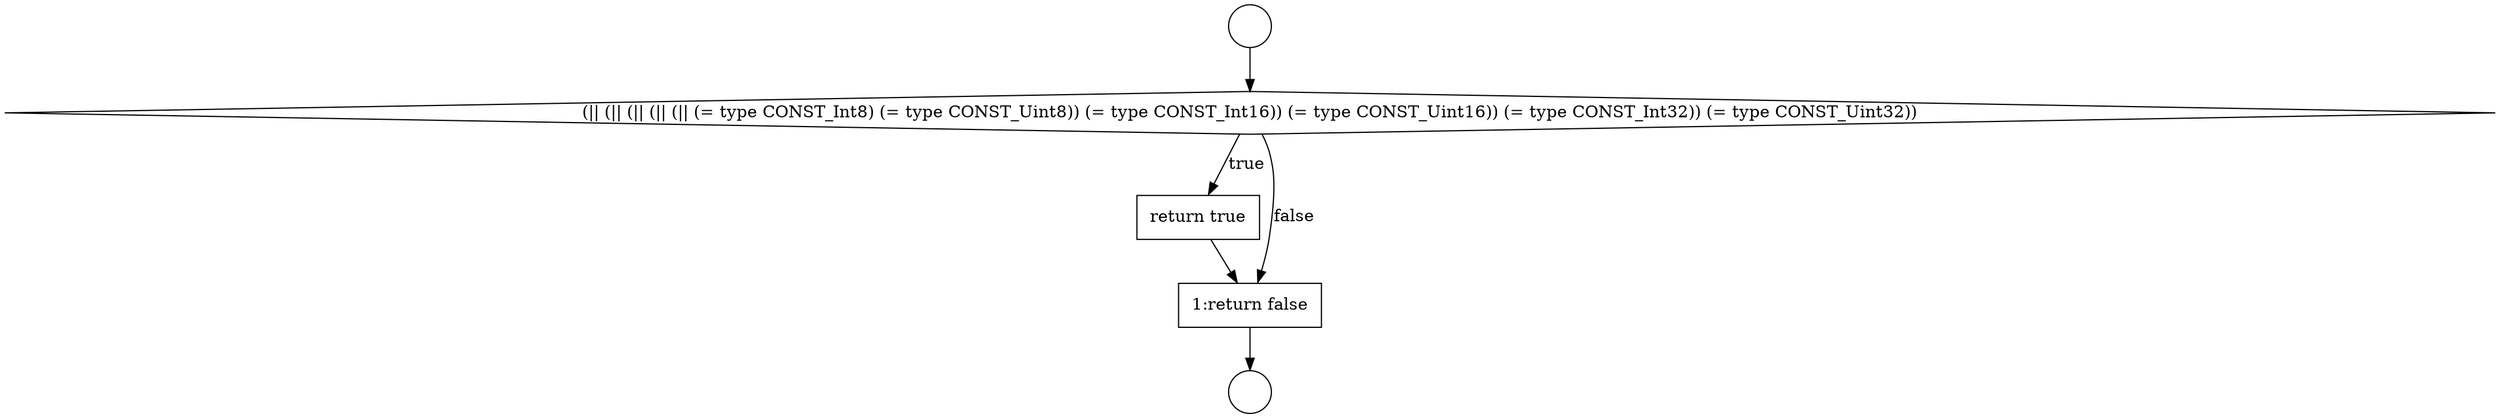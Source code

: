 digraph {
  node17503 [shape=diamond, label=<<font color="black">(|| (|| (|| (|| (|| (= type CONST_Int8) (= type CONST_Uint8)) (= type CONST_Int16)) (= type CONST_Uint16)) (= type CONST_Int32)) (= type CONST_Uint32))</font>> color="black" fillcolor="white" style=filled]
  node17504 [shape=none, margin=0, label=<<font color="black">
    <table border="0" cellborder="1" cellspacing="0" cellpadding="10">
      <tr><td align="left">return true</td></tr>
    </table>
  </font>> color="black" fillcolor="white" style=filled]
  node17501 [shape=circle label=" " color="black" fillcolor="white" style=filled]
  node17505 [shape=none, margin=0, label=<<font color="black">
    <table border="0" cellborder="1" cellspacing="0" cellpadding="10">
      <tr><td align="left">1:return false</td></tr>
    </table>
  </font>> color="black" fillcolor="white" style=filled]
  node17502 [shape=circle label=" " color="black" fillcolor="white" style=filled]
  node17501 -> node17503 [ color="black"]
  node17503 -> node17504 [label=<<font color="black">true</font>> color="black"]
  node17503 -> node17505 [label=<<font color="black">false</font>> color="black"]
  node17504 -> node17505 [ color="black"]
  node17505 -> node17502 [ color="black"]
}
